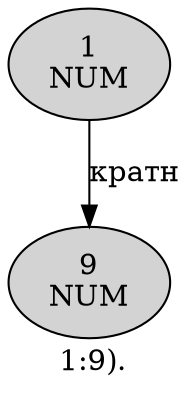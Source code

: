 digraph SENTENCE_1641 {
	graph [label="1:9)."]
	node [style=filled]
		0 [label="1
NUM" color="" fillcolor=lightgray penwidth=1 shape=ellipse]
		2 [label="9
NUM" color="" fillcolor=lightgray penwidth=1 shape=ellipse]
			0 -> 2 [label="кратн"]
}